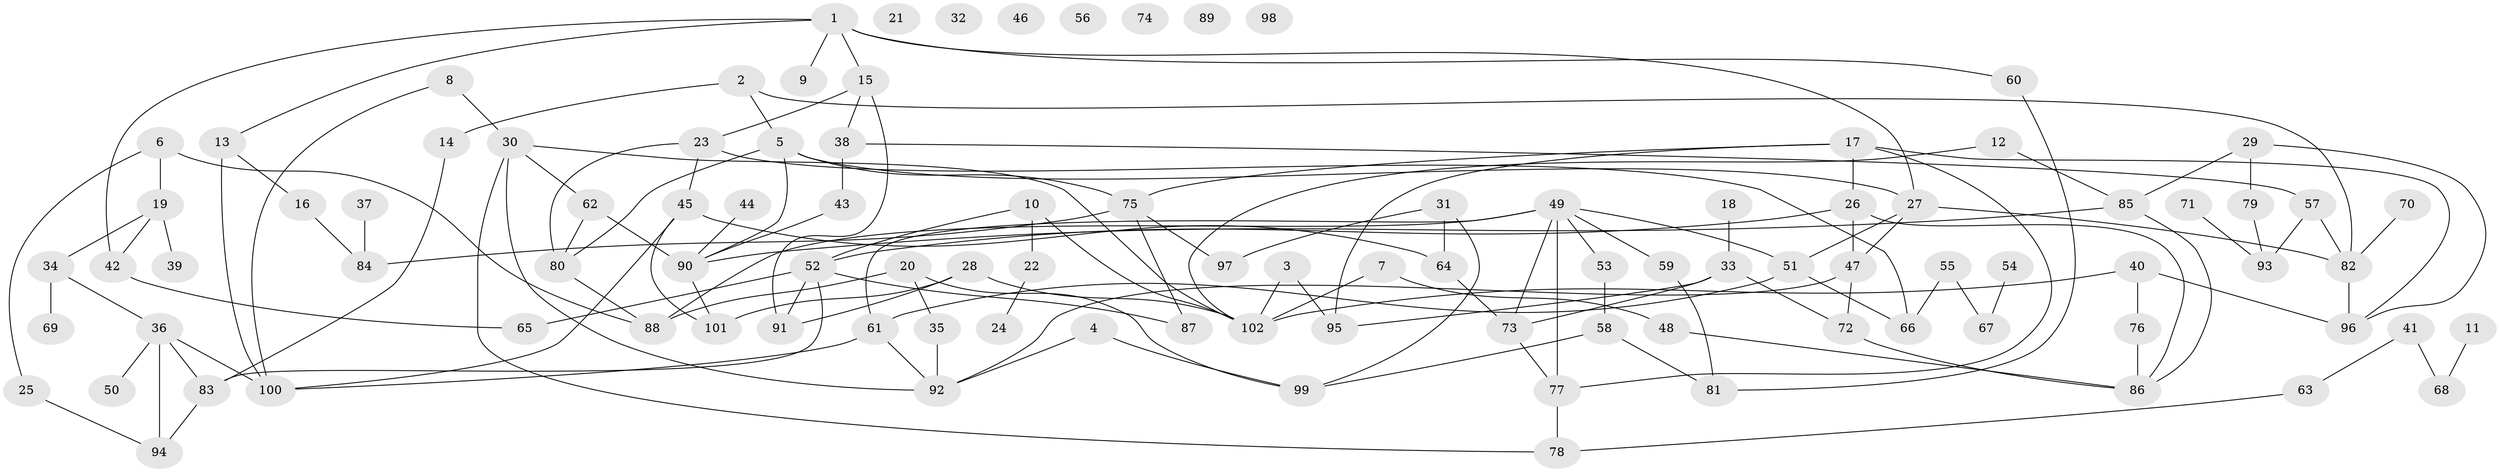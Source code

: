 // coarse degree distribution, {3: 0.17647058823529413, 1: 0.11764705882352941, 8: 0.08823529411764706, 9: 0.08823529411764706, 4: 0.20588235294117646, 2: 0.14705882352941177, 5: 0.11764705882352941, 6: 0.029411764705882353, 7: 0.029411764705882353}
// Generated by graph-tools (version 1.1) at 2025/35/03/04/25 23:35:53]
// undirected, 102 vertices, 145 edges
graph export_dot {
  node [color=gray90,style=filled];
  1;
  2;
  3;
  4;
  5;
  6;
  7;
  8;
  9;
  10;
  11;
  12;
  13;
  14;
  15;
  16;
  17;
  18;
  19;
  20;
  21;
  22;
  23;
  24;
  25;
  26;
  27;
  28;
  29;
  30;
  31;
  32;
  33;
  34;
  35;
  36;
  37;
  38;
  39;
  40;
  41;
  42;
  43;
  44;
  45;
  46;
  47;
  48;
  49;
  50;
  51;
  52;
  53;
  54;
  55;
  56;
  57;
  58;
  59;
  60;
  61;
  62;
  63;
  64;
  65;
  66;
  67;
  68;
  69;
  70;
  71;
  72;
  73;
  74;
  75;
  76;
  77;
  78;
  79;
  80;
  81;
  82;
  83;
  84;
  85;
  86;
  87;
  88;
  89;
  90;
  91;
  92;
  93;
  94;
  95;
  96;
  97;
  98;
  99;
  100;
  101;
  102;
  1 -- 9;
  1 -- 13;
  1 -- 15;
  1 -- 27;
  1 -- 42;
  1 -- 60;
  2 -- 5;
  2 -- 14;
  2 -- 82;
  3 -- 95;
  3 -- 102;
  4 -- 92;
  4 -- 99;
  5 -- 27;
  5 -- 75;
  5 -- 80;
  5 -- 90;
  6 -- 19;
  6 -- 25;
  6 -- 88;
  7 -- 48;
  7 -- 102;
  8 -- 30;
  8 -- 100;
  10 -- 22;
  10 -- 52;
  10 -- 102;
  11 -- 68;
  12 -- 85;
  12 -- 102;
  13 -- 16;
  13 -- 100;
  14 -- 83;
  15 -- 23;
  15 -- 38;
  15 -- 91;
  16 -- 84;
  17 -- 26;
  17 -- 75;
  17 -- 77;
  17 -- 95;
  17 -- 96;
  18 -- 33;
  19 -- 34;
  19 -- 39;
  19 -- 42;
  20 -- 35;
  20 -- 88;
  20 -- 99;
  22 -- 24;
  23 -- 45;
  23 -- 66;
  23 -- 80;
  25 -- 94;
  26 -- 47;
  26 -- 52;
  26 -- 86;
  27 -- 47;
  27 -- 51;
  27 -- 82;
  28 -- 91;
  28 -- 101;
  28 -- 102;
  29 -- 79;
  29 -- 85;
  29 -- 96;
  30 -- 62;
  30 -- 78;
  30 -- 92;
  30 -- 102;
  31 -- 64;
  31 -- 97;
  31 -- 99;
  33 -- 72;
  33 -- 73;
  33 -- 95;
  34 -- 36;
  34 -- 69;
  35 -- 92;
  36 -- 50;
  36 -- 83;
  36 -- 94;
  36 -- 100;
  37 -- 84;
  38 -- 43;
  38 -- 57;
  40 -- 76;
  40 -- 96;
  40 -- 102;
  41 -- 63;
  41 -- 68;
  42 -- 65;
  43 -- 90;
  44 -- 90;
  45 -- 64;
  45 -- 100;
  45 -- 101;
  47 -- 72;
  47 -- 92;
  48 -- 86;
  49 -- 51;
  49 -- 53;
  49 -- 59;
  49 -- 61;
  49 -- 73;
  49 -- 77;
  49 -- 88;
  51 -- 61;
  51 -- 66;
  52 -- 65;
  52 -- 83;
  52 -- 87;
  52 -- 91;
  53 -- 58;
  54 -- 67;
  55 -- 66;
  55 -- 67;
  57 -- 82;
  57 -- 93;
  58 -- 81;
  58 -- 99;
  59 -- 81;
  60 -- 81;
  61 -- 92;
  61 -- 100;
  62 -- 80;
  62 -- 90;
  63 -- 78;
  64 -- 73;
  70 -- 82;
  71 -- 93;
  72 -- 86;
  73 -- 77;
  75 -- 84;
  75 -- 87;
  75 -- 97;
  76 -- 86;
  77 -- 78;
  79 -- 93;
  80 -- 88;
  82 -- 96;
  83 -- 94;
  85 -- 86;
  85 -- 90;
  90 -- 101;
}
